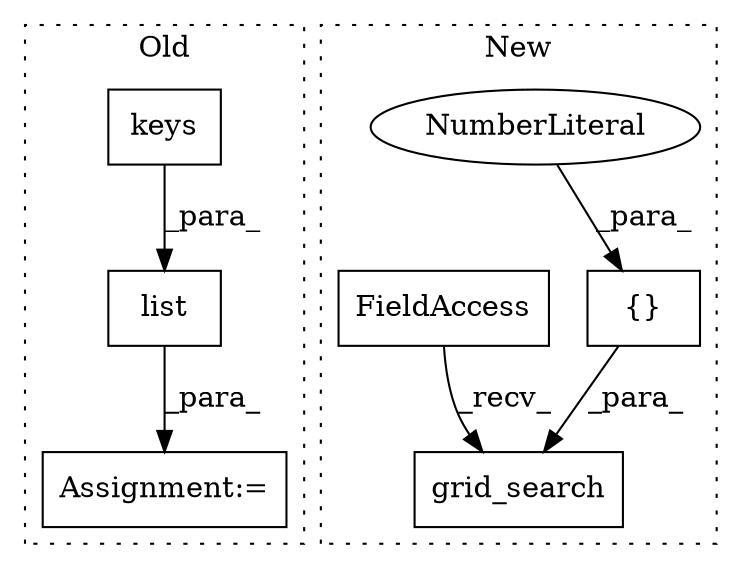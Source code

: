 digraph G {
subgraph cluster0 {
1 [label="list" a="32" s="1782,1804" l="5,1" shape="box"];
3 [label="Assignment:=" a="7" s="1781" l="1" shape="box"];
5 [label="keys" a="32" s="1798" l="6" shape="box"];
label = "Old";
style="dotted";
}
subgraph cluster1 {
2 [label="{}" a="4" s="718,720" l="1,1" shape="box"];
4 [label="NumberLiteral" a="34" s="719" l="1" shape="ellipse"];
6 [label="grid_search" a="32" s="697,721" l="12,1" shape="box"];
7 [label="FieldAccess" a="22" s="692" l="4" shape="box"];
label = "New";
style="dotted";
}
1 -> 3 [label="_para_"];
2 -> 6 [label="_para_"];
4 -> 2 [label="_para_"];
5 -> 1 [label="_para_"];
7 -> 6 [label="_recv_"];
}